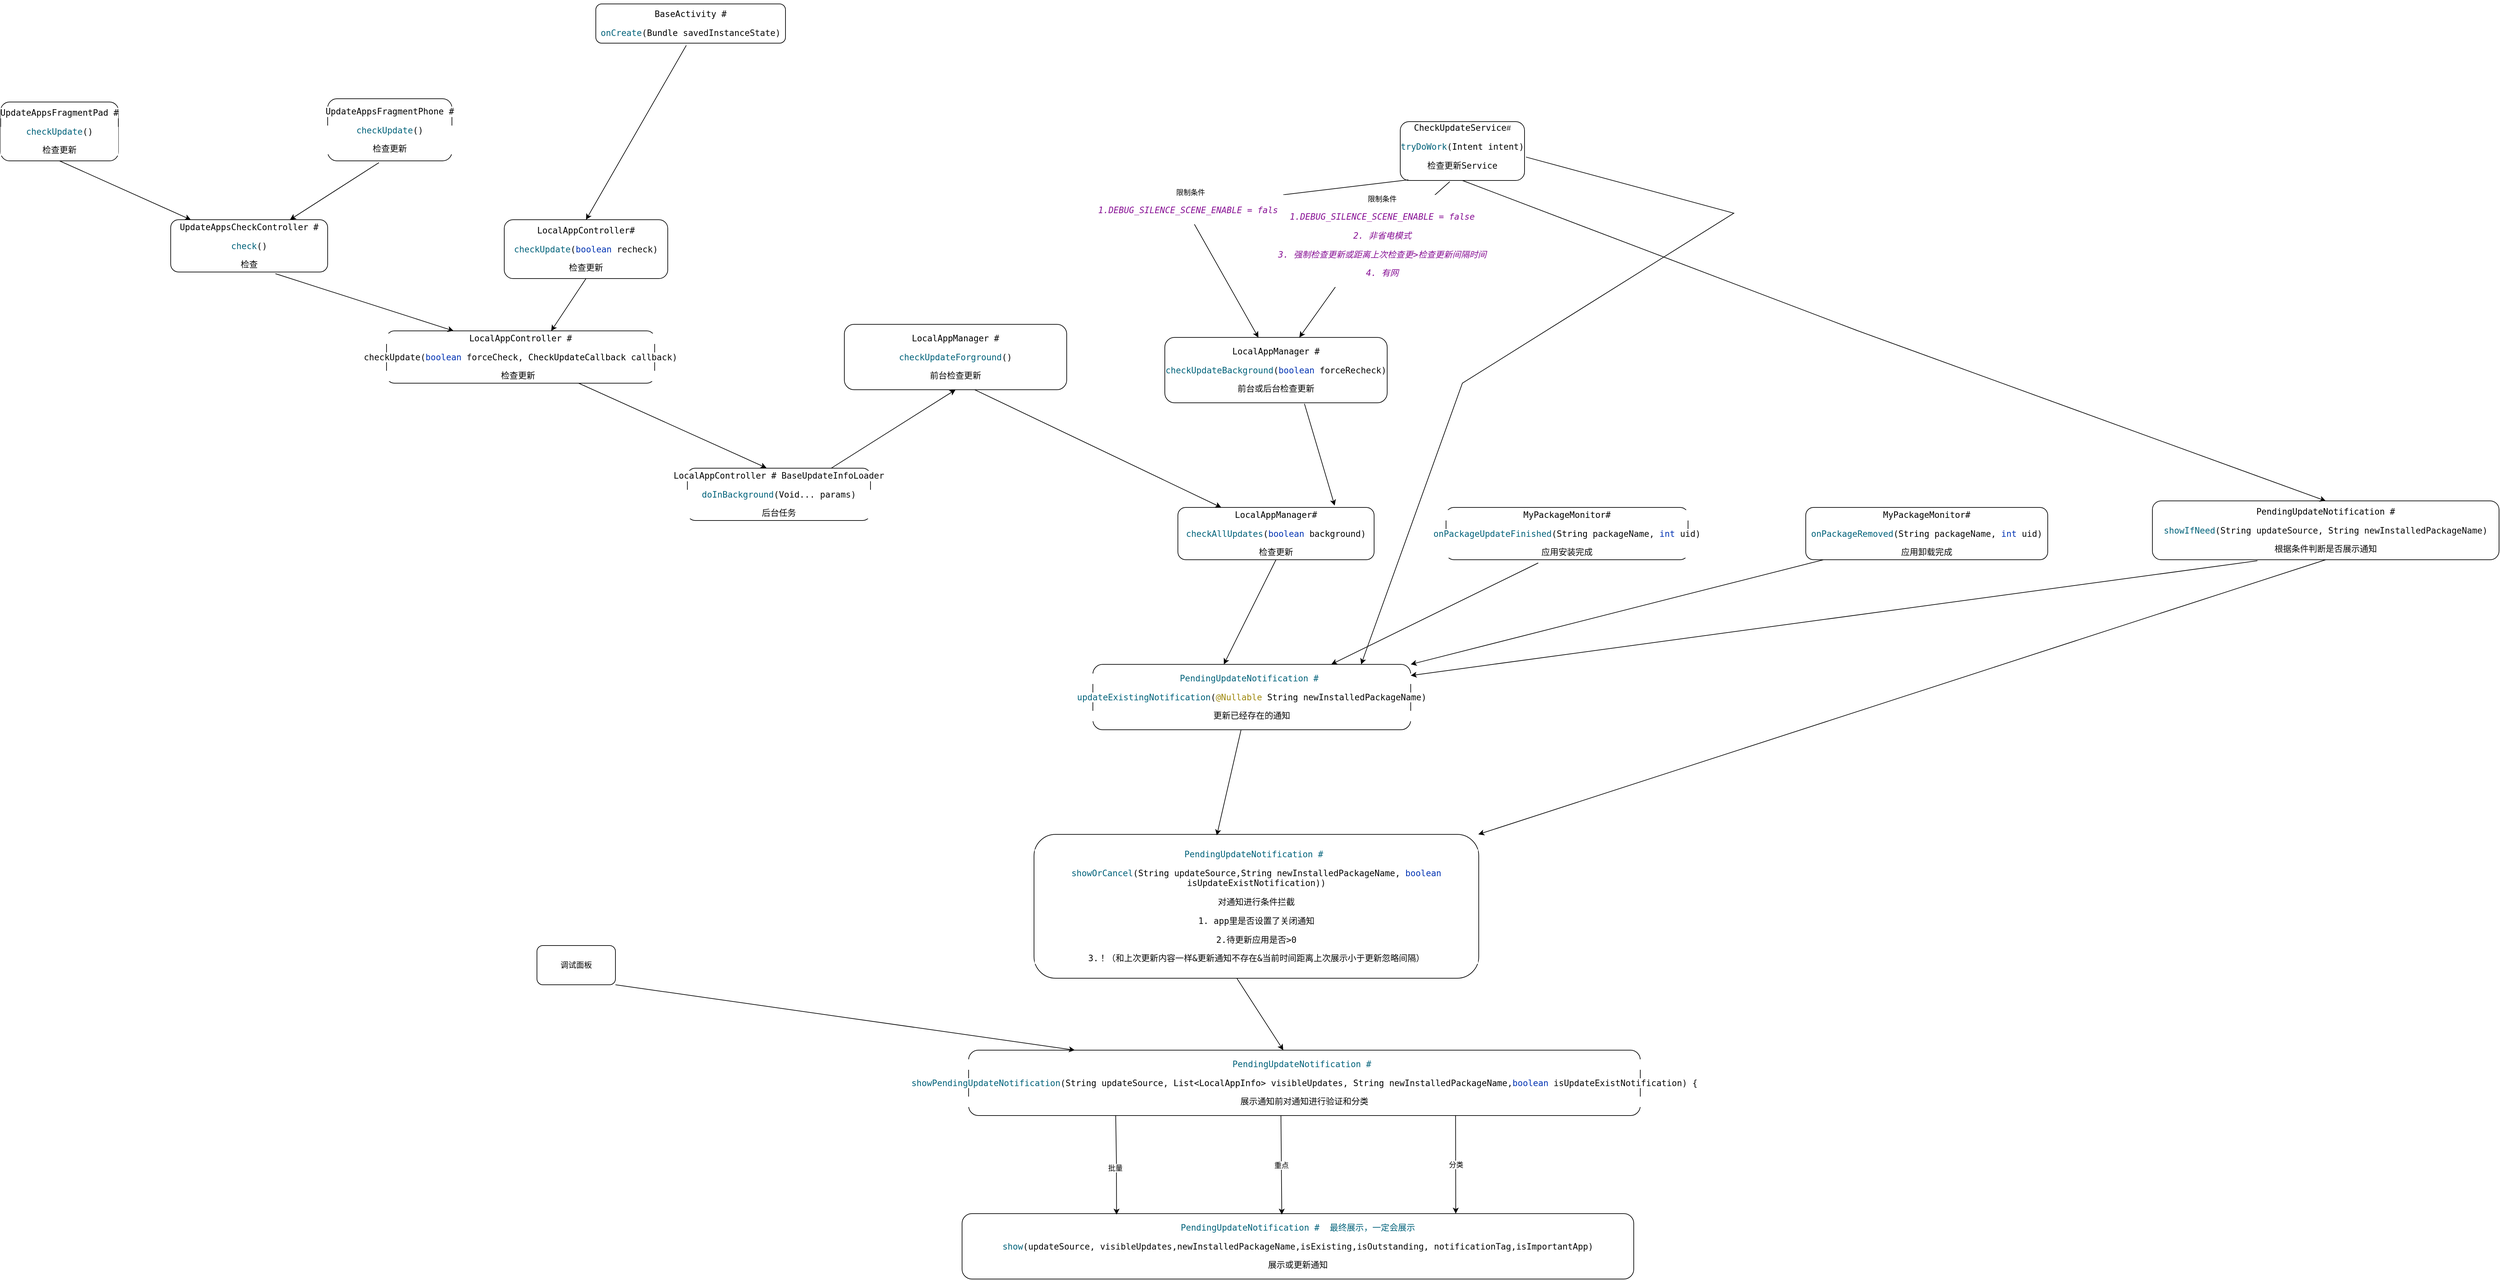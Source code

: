 <mxfile version="16.5.0" type="github">
  <diagram id="l4tcxmfZncSMQ29FKpY7" name="Page-1">
    <mxGraphModel dx="3201" dy="1974" grid="1" gridSize="10" guides="1" tooltips="1" connect="1" arrows="1" fold="1" page="1" pageScale="1" pageWidth="827" pageHeight="1169" math="0" shadow="0">
      <root>
        <mxCell id="0" />
        <mxCell id="1" parent="0" />
        <mxCell id="yh1fPblWoHR3ejIN9CGP-2" value="&lt;pre style=&quot;background-color: #ffffff ; color: #080808 ; font-family: &amp;#34;jetbrains mono&amp;#34; , monospace ; font-size: 9.8pt&quot;&gt;&lt;span style=&quot;color: #00627a&quot;&gt;PendingUpdateNotification # &lt;/span&gt;&lt;/pre&gt;&lt;pre style=&quot;background-color: #ffffff ; color: #080808 ; font-family: &amp;#34;jetbrains mono&amp;#34; , monospace ; font-size: 9.8pt&quot;&gt;&lt;span style=&quot;color: #00627a&quot;&gt;updateExistingNotification&lt;/span&gt;(&lt;span style=&quot;color: #9e880d&quot;&gt;@Nullable &lt;/span&gt;&lt;span style=&quot;color: #000000&quot;&gt;String &lt;/span&gt;newInstalledPackageName)&lt;/pre&gt;&lt;pre style=&quot;background-color: #ffffff ; color: #080808 ; font-family: &amp;#34;jetbrains mono&amp;#34; , monospace ; font-size: 9.8pt&quot;&gt;更新已经存在的通知&lt;/pre&gt;" style="rounded=1;whiteSpace=wrap;html=1;" vertex="1" parent="1">
          <mxGeometry x="190" y="280" width="486" height="100" as="geometry" />
        </mxCell>
        <mxCell id="yh1fPblWoHR3ejIN9CGP-3" value="&lt;span style=&quot;background-color: rgb(255 , 255 , 255) ; font-family: &amp;#34;jetbrains mono&amp;#34; , monospace ; font-size: 9.8pt&quot;&gt;CheckUpdateService&lt;/span&gt;#&lt;br&gt;&lt;pre style=&quot;background-color: #ffffff ; color: #080808 ; font-family: &amp;#34;jetbrains mono&amp;#34; , monospace ; font-size: 9.8pt&quot;&gt;&lt;span style=&quot;color: #00627a&quot;&gt;tryDoWork&lt;/span&gt;(&lt;span style=&quot;color: #000000&quot;&gt;Intent &lt;/span&gt;intent)&lt;/pre&gt;&lt;pre style=&quot;background-color: #ffffff ; color: #080808 ; font-family: &amp;#34;jetbrains mono&amp;#34; , monospace ; font-size: 9.8pt&quot;&gt;检查更新Service&lt;/pre&gt;" style="rounded=1;whiteSpace=wrap;html=1;" vertex="1" parent="1">
          <mxGeometry x="660" y="-550" width="190" height="90" as="geometry" />
        </mxCell>
        <mxCell id="yh1fPblWoHR3ejIN9CGP-4" value="&lt;pre style=&quot;background-color: #ffffff ; color: #080808 ; font-family: &amp;#34;jetbrains mono&amp;#34; , monospace ; font-size: 9.8pt&quot;&gt;&lt;pre style=&quot;font-family: &amp;#34;jetbrains mono&amp;#34; , monospace ; font-size: 9.8pt&quot;&gt;&lt;span style=&quot;color: #000000&quot;&gt;LocalAppManager#&lt;/span&gt;&lt;/pre&gt;&lt;/pre&gt;&lt;pre style=&quot;background-color: #ffffff ; color: #080808 ; font-family: &amp;#34;jetbrains mono&amp;#34; , monospace ; font-size: 9.8pt&quot;&gt;&lt;span style=&quot;color: #00627a&quot;&gt;checkAllUpdates&lt;/span&gt;(&lt;span style=&quot;color: #0033b3&quot;&gt;boolean &lt;/span&gt;background)&lt;/pre&gt;&lt;pre style=&quot;background-color: #ffffff ; color: #080808 ; font-family: &amp;#34;jetbrains mono&amp;#34; , monospace ; font-size: 9.8pt&quot;&gt;检查更新&lt;/pre&gt;" style="rounded=1;whiteSpace=wrap;html=1;" vertex="1" parent="1">
          <mxGeometry x="320" y="40" width="300" height="80" as="geometry" />
        </mxCell>
        <mxCell id="yh1fPblWoHR3ejIN9CGP-5" value="&lt;pre style=&quot;background-color: #ffffff ; color: #080808 ; font-family: &amp;#34;jetbrains mono&amp;#34; , monospace ; font-size: 9.8pt&quot;&gt;&lt;pre style=&quot;font-family: &amp;#34;jetbrains mono&amp;#34; , monospace ; font-size: 9.8pt&quot;&gt;&lt;span style=&quot;color: #000000&quot;&gt;MyPackageMonitor#&lt;/span&gt;&lt;/pre&gt;&lt;/pre&gt;&lt;pre style=&quot;background-color: #ffffff ; color: #080808 ; font-family: &amp;#34;jetbrains mono&amp;#34; , monospace ; font-size: 9.8pt&quot;&gt;&lt;pre style=&quot;font-family: &amp;#34;jetbrains mono&amp;#34; , monospace ; font-size: 9.8pt&quot;&gt;&lt;span style=&quot;color: #00627a&quot;&gt;onPackageUpdateFinished&lt;/span&gt;(&lt;span style=&quot;color: #000000&quot;&gt;String &lt;/span&gt;packageName, &lt;span style=&quot;color: #0033b3&quot;&gt;int &lt;/span&gt;uid)&lt;/pre&gt;&lt;pre style=&quot;font-family: &amp;#34;jetbrains mono&amp;#34; , monospace ; font-size: 9.8pt&quot;&gt;应用安装完成&lt;/pre&gt;&lt;/pre&gt;" style="rounded=1;whiteSpace=wrap;html=1;" vertex="1" parent="1">
          <mxGeometry x="730" y="40" width="370" height="80" as="geometry" />
        </mxCell>
        <mxCell id="yh1fPblWoHR3ejIN9CGP-6" value="&lt;pre style=&quot;background-color: #ffffff ; color: #080808 ; font-family: &amp;#34;jetbrains mono&amp;#34; , monospace ; font-size: 9.8pt&quot;&gt;&lt;pre style=&quot;font-family: &amp;#34;jetbrains mono&amp;#34; , monospace ; font-size: 9.8pt&quot;&gt;&lt;span style=&quot;color: #000000&quot;&gt;MyPackageMonitor#&lt;/span&gt;&lt;/pre&gt;&lt;/pre&gt;&lt;pre style=&quot;background-color: #ffffff ; color: #080808 ; font-family: &amp;#34;jetbrains mono&amp;#34; , monospace ; font-size: 9.8pt&quot;&gt;&lt;pre style=&quot;font-family: &amp;#34;jetbrains mono&amp;#34; , monospace ; font-size: 9.8pt&quot;&gt;&lt;span style=&quot;color: rgb(0 , 98 , 122) ; font-family: &amp;#34;jetbrains mono&amp;#34; , monospace ; font-size: 9.8pt&quot;&gt;onPackageRemoved&lt;/span&gt;(&lt;span style=&quot;color: #000000&quot;&gt;String &lt;/span&gt;packageName, &lt;span style=&quot;color: #0033b3&quot;&gt;int &lt;/span&gt;uid)&lt;/pre&gt;&lt;pre style=&quot;font-family: &amp;#34;jetbrains mono&amp;#34; , monospace ; font-size: 9.8pt&quot;&gt;应用卸载完成&lt;/pre&gt;&lt;/pre&gt;" style="rounded=1;whiteSpace=wrap;html=1;" vertex="1" parent="1">
          <mxGeometry x="1280" y="40" width="370" height="80" as="geometry" />
        </mxCell>
        <mxCell id="yh1fPblWoHR3ejIN9CGP-7" value="&lt;pre style=&quot;background-color: #ffffff ; color: #080808 ; font-family: &amp;#34;jetbrains mono&amp;#34; , monospace ; font-size: 9.8pt&quot;&gt;&lt;pre style=&quot;font-family: &amp;#34;jetbrains mono&amp;#34; , monospace ; font-size: 9.8pt&quot;&gt;&lt;pre style=&quot;font-family: &amp;#34;jetbrains mono&amp;#34; , monospace ; font-size: 9.8pt&quot;&gt;&lt;span style=&quot;color: #000000&quot;&gt;PendingUpdateNotification #&lt;/span&gt;&lt;/pre&gt;&lt;/pre&gt;&lt;pre style=&quot;font-family: &amp;#34;jetbrains mono&amp;#34; , monospace ; font-size: 9.8pt&quot;&gt;&lt;span style=&quot;color: #00627a&quot;&gt;showIfNeed&lt;/span&gt;(&lt;span style=&quot;color: #000000&quot;&gt;String &lt;/span&gt;updateSource, &lt;span style=&quot;color: #000000&quot;&gt;String &lt;/span&gt;newInstalledPackageName)&lt;/pre&gt;&lt;pre style=&quot;font-family: &amp;#34;jetbrains mono&amp;#34; , monospace ; font-size: 9.8pt&quot;&gt;根据条件判断是否展示通知&lt;/pre&gt;&lt;/pre&gt;" style="rounded=1;whiteSpace=wrap;html=1;" vertex="1" parent="1">
          <mxGeometry x="1810" y="30" width="530" height="90" as="geometry" />
        </mxCell>
        <mxCell id="yh1fPblWoHR3ejIN9CGP-8" value="" style="endArrow=classic;html=1;rounded=0;exitX=0.5;exitY=1;exitDx=0;exitDy=0;entryX=0.5;entryY=0;entryDx=0;entryDy=0;" edge="1" parent="1" source="yh1fPblWoHR3ejIN9CGP-3" target="yh1fPblWoHR3ejIN9CGP-7">
          <mxGeometry width="50" height="50" relative="1" as="geometry">
            <mxPoint x="380" y="100" as="sourcePoint" />
            <mxPoint x="430" y="50" as="targetPoint" />
            <Array as="points">
              <mxPoint x="1360" y="-230" />
            </Array>
          </mxGeometry>
        </mxCell>
        <mxCell id="yh1fPblWoHR3ejIN9CGP-9" value="&lt;pre style=&quot;background-color: #ffffff ; color: #080808 ; font-family: &amp;#34;jetbrains mono&amp;#34; , monospace ; font-size: 9.8pt&quot;&gt;&lt;pre style=&quot;font-family: &amp;#34;jetbrains mono&amp;#34; , monospace ; font-size: 9.8pt&quot;&gt;&lt;span style=&quot;color: #000000&quot;&gt;LocalAppManager #&lt;/span&gt;&lt;/pre&gt;&lt;/pre&gt;&lt;pre style=&quot;background-color: #ffffff ; color: #080808 ; font-family: &amp;#34;jetbrains mono&amp;#34; , monospace ; font-size: 9.8pt&quot;&gt;&lt;span style=&quot;color: #00627a&quot;&gt;checkUpdateBackground&lt;/span&gt;(&lt;span style=&quot;color: #0033b3&quot;&gt;boolean &lt;/span&gt;forceRecheck)&lt;/pre&gt;&lt;pre style=&quot;background-color: #ffffff ; color: #080808 ; font-family: &amp;#34;jetbrains mono&amp;#34; , monospace ; font-size: 9.8pt&quot;&gt;前台或后台检查更新&lt;/pre&gt;" style="rounded=1;whiteSpace=wrap;html=1;" vertex="1" parent="1">
          <mxGeometry x="300" y="-220" width="340" height="100" as="geometry" />
        </mxCell>
        <mxCell id="yh1fPblWoHR3ejIN9CGP-10" value="" style="endArrow=classic;html=1;rounded=0;exitX=0.065;exitY=0.989;exitDx=0;exitDy=0;exitPerimeter=0;entryX=0.421;entryY=0.002;entryDx=0;entryDy=0;entryPerimeter=0;" edge="1" parent="1" source="yh1fPblWoHR3ejIN9CGP-3" target="yh1fPblWoHR3ejIN9CGP-9">
          <mxGeometry width="50" height="50" relative="1" as="geometry">
            <mxPoint x="700" y="-220" as="sourcePoint" />
            <mxPoint x="750" y="-270" as="targetPoint" />
            <Array as="points">
              <mxPoint x="330" y="-420" />
            </Array>
          </mxGeometry>
        </mxCell>
        <mxCell id="yh1fPblWoHR3ejIN9CGP-11" value="限制条件&lt;br&gt;&lt;pre style=&quot;color: rgb(8 , 8 , 8) ; font-family: &amp;#34;jetbrains mono&amp;#34; , monospace ; font-size: 9.8pt&quot;&gt;&lt;span style=&quot;color: #871094 ; font-style: italic&quot;&gt;1.DEBUG_SILENCE_SCENE_ENABLE = false&lt;/span&gt;&lt;/pre&gt;" style="edgeLabel;html=1;align=center;verticalAlign=middle;resizable=0;points=[];" vertex="1" connectable="0" parent="yh1fPblWoHR3ejIN9CGP-10">
          <mxGeometry x="0.17" relative="1" as="geometry">
            <mxPoint as="offset" />
          </mxGeometry>
        </mxCell>
        <mxCell id="yh1fPblWoHR3ejIN9CGP-12" value="" style="endArrow=classic;html=1;rounded=0;exitX=0.398;exitY=1.021;exitDx=0;exitDy=0;exitPerimeter=0;" edge="1" parent="1" source="yh1fPblWoHR3ejIN9CGP-3" target="yh1fPblWoHR3ejIN9CGP-9">
          <mxGeometry width="50" height="50" relative="1" as="geometry">
            <mxPoint x="700" y="-220" as="sourcePoint" />
            <mxPoint x="750" y="-270" as="targetPoint" />
            <Array as="points">
              <mxPoint x="570" y="-310" />
            </Array>
          </mxGeometry>
        </mxCell>
        <mxCell id="yh1fPblWoHR3ejIN9CGP-14" value="限制条件&lt;br&gt;&lt;pre style=&quot;color: rgb(8 , 8 , 8) ; font-family: &amp;#34;jetbrains mono&amp;#34; , monospace ; font-size: 9.8pt&quot;&gt;&lt;span style=&quot;color: rgb(135 , 16 , 148) ; font-style: italic&quot;&gt;1.DEBUG_SILENCE_SCENE_ENABLE = false&lt;/span&gt;&lt;/pre&gt;&lt;pre style=&quot;color: rgb(8 , 8 , 8) ; font-family: &amp;#34;jetbrains mono&amp;#34; , monospace ; font-size: 9.8pt&quot;&gt;&lt;span style=&quot;color: rgb(135 , 16 , 148) ; font-style: italic&quot;&gt;2. 非省电模式&lt;/span&gt;&lt;/pre&gt;&lt;pre style=&quot;color: rgb(8 , 8 , 8) ; font-family: &amp;#34;jetbrains mono&amp;#34; , monospace ; font-size: 9.8pt&quot;&gt;&lt;span style=&quot;color: rgb(135 , 16 , 148) ; font-style: italic&quot;&gt;3. 强制检查更新或距离上次检查更&amp;gt;检查更新间隔时间&lt;/span&gt;&lt;/pre&gt;&lt;pre style=&quot;color: rgb(8 , 8 , 8) ; font-family: &amp;#34;jetbrains mono&amp;#34; , monospace ; font-size: 9.8pt&quot;&gt;&lt;span style=&quot;color: rgb(135 , 16 , 148) ; font-style: italic&quot;&gt;4. 有网&lt;/span&gt;&lt;/pre&gt;" style="edgeLabel;html=1;align=center;verticalAlign=middle;resizable=0;points=[];" vertex="1" connectable="0" parent="yh1fPblWoHR3ejIN9CGP-12">
          <mxGeometry x="-0.175" y="-2" relative="1" as="geometry">
            <mxPoint as="offset" />
          </mxGeometry>
        </mxCell>
        <mxCell id="yh1fPblWoHR3ejIN9CGP-15" value="&lt;pre style=&quot;background-color: #ffffff ; color: #080808 ; font-family: &amp;#34;jetbrains mono&amp;#34; , monospace ; font-size: 9.8pt&quot;&gt;&lt;span style=&quot;color: #000000&quot;&gt;LocalAppController # &lt;/span&gt;BaseUpdateInfoLoader&lt;/pre&gt;&lt;pre style=&quot;background-color: #ffffff ; color: #080808 ; font-family: &amp;#34;jetbrains mono&amp;#34; , monospace ; font-size: 9.8pt&quot;&gt;&lt;pre style=&quot;font-family: &amp;#34;jetbrains mono&amp;#34; , monospace ; font-size: 9.8pt&quot;&gt;&lt;span style=&quot;color: #00627a&quot;&gt;doInBackground&lt;/span&gt;(&lt;span style=&quot;color: #000000&quot;&gt;Void&lt;/span&gt;... params)&lt;/pre&gt;&lt;pre style=&quot;font-family: &amp;#34;jetbrains mono&amp;#34; , monospace ; font-size: 9.8pt&quot;&gt;后台任务&lt;/pre&gt;&lt;/pre&gt;" style="rounded=1;whiteSpace=wrap;html=1;" vertex="1" parent="1">
          <mxGeometry x="-430" y="-20" width="280" height="80" as="geometry" />
        </mxCell>
        <mxCell id="yh1fPblWoHR3ejIN9CGP-16" value="&lt;pre style=&quot;background-color: rgb(255 , 255 , 255) ; color: rgb(8 , 8 , 8) ; font-family: &amp;#34;jetbrains mono&amp;#34; , monospace ; font-size: 9.8pt&quot;&gt;&lt;span style=&quot;color: rgb(0 , 0 , 0)&quot;&gt;LocalAppController #&lt;/span&gt;&lt;/pre&gt;&lt;pre style=&quot;background-color: rgb(255 , 255 , 255) ; color: rgb(8 , 8 , 8) ; font-family: &amp;#34;jetbrains mono&amp;#34; , monospace ; font-size: 9.8pt&quot;&gt;checkUpdate&lt;span style=&quot;font-family: &amp;#34;jetbrains mono&amp;#34; , monospace ; font-size: 9.8pt&quot;&gt;(&lt;/span&gt;&lt;span style=&quot;font-family: &amp;#34;jetbrains mono&amp;#34; , monospace ; font-size: 9.8pt ; color: rgb(0 , 51 , 179)&quot;&gt;boolean &lt;/span&gt;&lt;span style=&quot;font-family: &amp;#34;jetbrains mono&amp;#34; , monospace ; font-size: 9.8pt&quot;&gt;forceCheck, &lt;/span&gt;&lt;span style=&quot;font-family: &amp;#34;jetbrains mono&amp;#34; , monospace ; font-size: 9.8pt ; color: rgb(0 , 0 , 0)&quot;&gt;CheckUpdateCallback &lt;/span&gt;&lt;span style=&quot;font-family: &amp;#34;jetbrains mono&amp;#34; , monospace ; font-size: 9.8pt&quot;&gt;callback)&lt;/span&gt;&lt;/pre&gt;&lt;pre style=&quot;background-color: rgb(255 , 255 , 255) ; color: rgb(8 , 8 , 8) ; font-family: &amp;#34;jetbrains mono&amp;#34; , monospace ; font-size: 9.8pt&quot;&gt;&lt;span style=&quot;color: rgb(0 , 0 , 0)&quot;&gt;检查更新 &lt;/span&gt;&lt;/pre&gt;" style="rounded=1;whiteSpace=wrap;html=1;" vertex="1" parent="1">
          <mxGeometry x="-890" y="-230" width="410" height="80" as="geometry" />
        </mxCell>
        <mxCell id="yh1fPblWoHR3ejIN9CGP-17" value="&lt;pre style=&quot;background-color: #ffffff ; color: #080808 ; font-family: &amp;#34;jetbrains mono&amp;#34; , monospace ; font-size: 9.8pt&quot;&gt;&lt;span style=&quot;color: #000000&quot;&gt;LocalAppController#&lt;/span&gt;&lt;/pre&gt;&lt;pre style=&quot;background-color: #ffffff ; color: #080808 ; font-family: &amp;#34;jetbrains mono&amp;#34; , monospace ; font-size: 9.8pt&quot;&gt;&lt;pre style=&quot;font-family: &amp;#34;jetbrains mono&amp;#34; , monospace ; font-size: 9.8pt&quot;&gt;&lt;span style=&quot;color: #00627a&quot;&gt;checkUpdate&lt;/span&gt;(&lt;span style=&quot;color: #0033b3&quot;&gt;boolean &lt;/span&gt;recheck)&lt;/pre&gt;&lt;pre style=&quot;font-family: &amp;#34;jetbrains mono&amp;#34; , monospace ; font-size: 9.8pt&quot;&gt;检查更新&lt;/pre&gt;&lt;/pre&gt;" style="rounded=1;whiteSpace=wrap;html=1;" vertex="1" parent="1">
          <mxGeometry x="-710" y="-400" width="250" height="90" as="geometry" />
        </mxCell>
        <mxCell id="yh1fPblWoHR3ejIN9CGP-18" value="&lt;pre style=&quot;background-color: #ffffff ; color: #080808 ; font-family: &amp;#34;jetbrains mono&amp;#34; , monospace ; font-size: 9.8pt&quot;&gt;&lt;span style=&quot;color: #000000&quot;&gt;UpdateAppsCheckController #&lt;/span&gt;&lt;/pre&gt;&lt;pre style=&quot;background-color: #ffffff ; color: #080808 ; font-family: &amp;#34;jetbrains mono&amp;#34; , monospace ; font-size: 9.8pt&quot;&gt;&lt;pre style=&quot;font-family: &amp;#34;jetbrains mono&amp;#34; , monospace ; font-size: 9.8pt&quot;&gt;&lt;span style=&quot;color: #00627a&quot;&gt;check&lt;/span&gt;()&lt;/pre&gt;&lt;pre style=&quot;font-family: &amp;#34;jetbrains mono&amp;#34; , monospace ; font-size: 9.8pt&quot;&gt;检查&lt;/pre&gt;&lt;/pre&gt;" style="rounded=1;whiteSpace=wrap;html=1;" vertex="1" parent="1">
          <mxGeometry x="-1220" y="-400" width="240" height="80" as="geometry" />
        </mxCell>
        <mxCell id="yh1fPblWoHR3ejIN9CGP-19" value="&lt;pre style=&quot;background-color: #ffffff ; color: #080808 ; font-family: &amp;#34;jetbrains mono&amp;#34; , monospace ; font-size: 9.8pt&quot;&gt;&lt;span style=&quot;color: #000000&quot;&gt;UpdateAppsFragmentPad #&lt;/span&gt;&lt;/pre&gt;&lt;pre style=&quot;background-color: #ffffff ; color: #080808 ; font-family: &amp;#34;jetbrains mono&amp;#34; , monospace ; font-size: 9.8pt&quot;&gt;&lt;pre style=&quot;font-family: &amp;#34;jetbrains mono&amp;#34; , monospace ; font-size: 9.8pt&quot;&gt;&lt;span style=&quot;color: #00627a&quot;&gt;checkUpdate&lt;/span&gt;()&lt;/pre&gt;&lt;pre style=&quot;font-family: &amp;#34;jetbrains mono&amp;#34; , monospace ; font-size: 9.8pt&quot;&gt;检查更新&lt;/pre&gt;&lt;/pre&gt;" style="rounded=1;whiteSpace=wrap;html=1;" vertex="1" parent="1">
          <mxGeometry x="-1480" y="-580" width="180" height="90" as="geometry" />
        </mxCell>
        <mxCell id="yh1fPblWoHR3ejIN9CGP-20" value="&lt;pre style=&quot;background-color: #ffffff ; color: #080808 ; font-family: &amp;#34;jetbrains mono&amp;#34; , monospace ; font-size: 9.8pt&quot;&gt;&lt;span style=&quot;color: #000000&quot;&gt;UpdateAppsFragmentPhone #&lt;/span&gt;&lt;/pre&gt;&lt;pre style=&quot;background-color: #ffffff ; color: #080808 ; font-family: &amp;#34;jetbrains mono&amp;#34; , monospace ; font-size: 9.8pt&quot;&gt;&lt;pre style=&quot;font-family: &amp;#34;jetbrains mono&amp;#34; , monospace ; font-size: 9.8pt&quot;&gt;&lt;span style=&quot;color: #00627a&quot;&gt;checkUpdate&lt;/span&gt;()&lt;/pre&gt;&lt;pre style=&quot;font-family: &amp;#34;jetbrains mono&amp;#34; , monospace ; font-size: 9.8pt&quot;&gt;检查更新&lt;/pre&gt;&lt;/pre&gt;" style="rounded=1;whiteSpace=wrap;html=1;" vertex="1" parent="1">
          <mxGeometry x="-980" y="-585" width="190" height="95" as="geometry" />
        </mxCell>
        <mxCell id="yh1fPblWoHR3ejIN9CGP-22" value="" style="endArrow=classic;html=1;rounded=0;exitX=0.5;exitY=1;exitDx=0;exitDy=0;" edge="1" parent="1" source="yh1fPblWoHR3ejIN9CGP-19" target="yh1fPblWoHR3ejIN9CGP-18">
          <mxGeometry width="50" height="50" relative="1" as="geometry">
            <mxPoint x="-900" y="-560" as="sourcePoint" />
            <mxPoint x="-850" y="-610" as="targetPoint" />
          </mxGeometry>
        </mxCell>
        <mxCell id="yh1fPblWoHR3ejIN9CGP-23" value="" style="endArrow=classic;html=1;rounded=0;exitX=0.413;exitY=1.028;exitDx=0;exitDy=0;exitPerimeter=0;" edge="1" parent="1" source="yh1fPblWoHR3ejIN9CGP-20" target="yh1fPblWoHR3ejIN9CGP-18">
          <mxGeometry width="50" height="50" relative="1" as="geometry">
            <mxPoint x="-900" y="-560" as="sourcePoint" />
            <mxPoint x="-850" y="-610" as="targetPoint" />
          </mxGeometry>
        </mxCell>
        <mxCell id="yh1fPblWoHR3ejIN9CGP-24" value="" style="endArrow=classic;html=1;rounded=0;exitX=0.667;exitY=1.031;exitDx=0;exitDy=0;exitPerimeter=0;entryX=0.25;entryY=0;entryDx=0;entryDy=0;" edge="1" parent="1" source="yh1fPblWoHR3ejIN9CGP-18" target="yh1fPblWoHR3ejIN9CGP-16">
          <mxGeometry width="50" height="50" relative="1" as="geometry">
            <mxPoint x="-900" y="-260" as="sourcePoint" />
            <mxPoint x="-850" y="-310" as="targetPoint" />
          </mxGeometry>
        </mxCell>
        <mxCell id="yh1fPblWoHR3ejIN9CGP-25" value="" style="endArrow=classic;html=1;rounded=0;exitX=0.5;exitY=1;exitDx=0;exitDy=0;entryX=0.614;entryY=0.002;entryDx=0;entryDy=0;entryPerimeter=0;" edge="1" parent="1" source="yh1fPblWoHR3ejIN9CGP-17" target="yh1fPblWoHR3ejIN9CGP-16">
          <mxGeometry width="50" height="50" relative="1" as="geometry">
            <mxPoint x="-900" y="-260" as="sourcePoint" />
            <mxPoint x="-850" y="-310" as="targetPoint" />
          </mxGeometry>
        </mxCell>
        <mxCell id="yh1fPblWoHR3ejIN9CGP-26" value="&lt;pre style=&quot;background-color: #ffffff ; color: #080808 ; font-family: &amp;#34;jetbrains mono&amp;#34; , monospace ; font-size: 9.8pt&quot;&gt;&lt;span style=&quot;color: #000000&quot;&gt;BaseActivity #&lt;/span&gt;&lt;/pre&gt;&lt;pre style=&quot;background-color: #ffffff ; color: #080808 ; font-family: &amp;#34;jetbrains mono&amp;#34; , monospace ; font-size: 9.8pt&quot;&gt;&lt;pre style=&quot;font-family: &amp;#34;jetbrains mono&amp;#34; , monospace ; font-size: 9.8pt&quot;&gt;&lt;span style=&quot;color: #00627a&quot;&gt;onCreate&lt;/span&gt;(&lt;span style=&quot;color: #000000&quot;&gt;Bundle &lt;/span&gt;savedInstanceState)&lt;/pre&gt;&lt;/pre&gt;" style="rounded=1;whiteSpace=wrap;html=1;" vertex="1" parent="1">
          <mxGeometry x="-570" y="-730" width="290" height="60" as="geometry" />
        </mxCell>
        <mxCell id="yh1fPblWoHR3ejIN9CGP-27" value="" style="endArrow=classic;html=1;rounded=0;exitX=0.477;exitY=1.056;exitDx=0;exitDy=0;exitPerimeter=0;entryX=0.5;entryY=0;entryDx=0;entryDy=0;" edge="1" parent="1" source="yh1fPblWoHR3ejIN9CGP-26" target="yh1fPblWoHR3ejIN9CGP-17">
          <mxGeometry width="50" height="50" relative="1" as="geometry">
            <mxPoint x="-640" y="-510" as="sourcePoint" />
            <mxPoint x="-590" y="-560" as="targetPoint" />
          </mxGeometry>
        </mxCell>
        <mxCell id="yh1fPblWoHR3ejIN9CGP-28" value="" style="endArrow=classic;html=1;rounded=0;entryX=0.432;entryY=-0.005;entryDx=0;entryDy=0;entryPerimeter=0;" edge="1" parent="1" source="yh1fPblWoHR3ejIN9CGP-16" target="yh1fPblWoHR3ejIN9CGP-15">
          <mxGeometry width="50" height="50" relative="1" as="geometry">
            <mxPoint x="-640" y="-40" as="sourcePoint" />
            <mxPoint x="-590" y="-90" as="targetPoint" />
          </mxGeometry>
        </mxCell>
        <mxCell id="yh1fPblWoHR3ejIN9CGP-29" value="" style="endArrow=classic;html=1;rounded=0;entryX=0.5;entryY=1;entryDx=0;entryDy=0;" edge="1" parent="1" target="yh1fPblWoHR3ejIN9CGP-30">
          <mxGeometry width="50" height="50" relative="1" as="geometry">
            <mxPoint x="-210" y="-20" as="sourcePoint" />
            <mxPoint x="-160" y="-70" as="targetPoint" />
          </mxGeometry>
        </mxCell>
        <mxCell id="yh1fPblWoHR3ejIN9CGP-30" value="&lt;pre style=&quot;background-color: #ffffff ; color: #080808 ; font-family: &amp;#34;jetbrains mono&amp;#34; , monospace ; font-size: 9.8pt&quot;&gt;&lt;pre style=&quot;font-family: &amp;#34;jetbrains mono&amp;#34; , monospace ; font-size: 9.8pt&quot;&gt;&lt;span style=&quot;color: #000000&quot;&gt;LocalAppManager #&lt;/span&gt;&lt;/pre&gt;&lt;/pre&gt;&lt;pre style=&quot;background-color: #ffffff ; color: #080808 ; font-family: &amp;#34;jetbrains mono&amp;#34; , monospace ; font-size: 9.8pt&quot;&gt;&lt;span style=&quot;color: rgb(0 , 98 , 122) ; font-family: &amp;#34;jetbrains mono&amp;#34; , monospace ; font-size: 9.8pt&quot;&gt;checkUpdateForground&lt;/span&gt;()&lt;/pre&gt;&lt;pre style=&quot;background-color: #ffffff ; color: #080808 ; font-family: &amp;#34;jetbrains mono&amp;#34; , monospace ; font-size: 9.8pt&quot;&gt;前台检查更新&lt;/pre&gt;" style="rounded=1;whiteSpace=wrap;html=1;" vertex="1" parent="1">
          <mxGeometry x="-190" y="-240" width="340" height="100" as="geometry" />
        </mxCell>
        <mxCell id="yh1fPblWoHR3ejIN9CGP-31" value="" style="endArrow=classic;html=1;rounded=0;exitX=0.585;exitY=0.998;exitDx=0;exitDy=0;exitPerimeter=0;" edge="1" parent="1" source="yh1fPblWoHR3ejIN9CGP-30" target="yh1fPblWoHR3ejIN9CGP-4">
          <mxGeometry width="50" height="50" relative="1" as="geometry">
            <mxPoint x="50" y="-20" as="sourcePoint" />
            <mxPoint x="100" y="-70" as="targetPoint" />
          </mxGeometry>
        </mxCell>
        <mxCell id="yh1fPblWoHR3ejIN9CGP-32" value="" style="endArrow=classic;html=1;rounded=0;exitX=0.628;exitY=1.015;exitDx=0;exitDy=0;exitPerimeter=0;entryX=0.799;entryY=-0.036;entryDx=0;entryDy=0;entryPerimeter=0;" edge="1" parent="1" source="yh1fPblWoHR3ejIN9CGP-9" target="yh1fPblWoHR3ejIN9CGP-4">
          <mxGeometry width="50" height="50" relative="1" as="geometry">
            <mxPoint x="490" y="-10" as="sourcePoint" />
            <mxPoint x="540" y="-60" as="targetPoint" />
          </mxGeometry>
        </mxCell>
        <mxCell id="yh1fPblWoHR3ejIN9CGP-33" value="" style="endArrow=classic;html=1;rounded=0;exitX=0.5;exitY=1;exitDx=0;exitDy=0;entryX=0.412;entryY=0;entryDx=0;entryDy=0;entryPerimeter=0;" edge="1" parent="1" source="yh1fPblWoHR3ejIN9CGP-4" target="yh1fPblWoHR3ejIN9CGP-2">
          <mxGeometry width="50" height="50" relative="1" as="geometry">
            <mxPoint x="300" y="190" as="sourcePoint" />
            <mxPoint x="350" y="140" as="targetPoint" />
          </mxGeometry>
        </mxCell>
        <mxCell id="yh1fPblWoHR3ejIN9CGP-34" value="" style="endArrow=classic;html=1;rounded=0;exitX=1.012;exitY=0.602;exitDx=0;exitDy=0;exitPerimeter=0;entryX=0.844;entryY=0;entryDx=0;entryDy=0;entryPerimeter=0;" edge="1" parent="1" source="yh1fPblWoHR3ejIN9CGP-3" target="yh1fPblWoHR3ejIN9CGP-2">
          <mxGeometry width="50" height="50" relative="1" as="geometry">
            <mxPoint x="920" y="-250" as="sourcePoint" />
            <mxPoint x="970" y="-300" as="targetPoint" />
            <Array as="points">
              <mxPoint x="1170" y="-410" />
              <mxPoint x="755" y="-150" />
            </Array>
          </mxGeometry>
        </mxCell>
        <mxCell id="yh1fPblWoHR3ejIN9CGP-35" value="" style="endArrow=classic;html=1;rounded=0;entryX=1;entryY=0;entryDx=0;entryDy=0;" edge="1" parent="1" source="yh1fPblWoHR3ejIN9CGP-6" target="yh1fPblWoHR3ejIN9CGP-2">
          <mxGeometry width="50" height="50" relative="1" as="geometry">
            <mxPoint x="1250" y="270" as="sourcePoint" />
            <mxPoint x="1300" y="220" as="targetPoint" />
          </mxGeometry>
        </mxCell>
        <mxCell id="yh1fPblWoHR3ejIN9CGP-36" value="" style="endArrow=classic;html=1;rounded=0;exitX=0.381;exitY=1.061;exitDx=0;exitDy=0;exitPerimeter=0;entryX=0.75;entryY=0;entryDx=0;entryDy=0;" edge="1" parent="1" source="yh1fPblWoHR3ejIN9CGP-5" target="yh1fPblWoHR3ejIN9CGP-2">
          <mxGeometry width="50" height="50" relative="1" as="geometry">
            <mxPoint x="800" y="230" as="sourcePoint" />
            <mxPoint x="850" y="180" as="targetPoint" />
          </mxGeometry>
        </mxCell>
        <mxCell id="yh1fPblWoHR3ejIN9CGP-37" value="" style="endArrow=classic;html=1;rounded=0;exitX=0.303;exitY=1.017;exitDx=0;exitDy=0;exitPerimeter=0;" edge="1" parent="1" source="yh1fPblWoHR3ejIN9CGP-7" target="yh1fPblWoHR3ejIN9CGP-2">
          <mxGeometry width="50" height="50" relative="1" as="geometry">
            <mxPoint x="1980" y="270" as="sourcePoint" />
            <mxPoint x="2030" y="220" as="targetPoint" />
          </mxGeometry>
        </mxCell>
        <mxCell id="yh1fPblWoHR3ejIN9CGP-38" value="&lt;pre style=&quot;background-color: #ffffff ; color: #080808 ; font-family: &amp;#34;jetbrains mono&amp;#34; , monospace ; font-size: 9.8pt&quot;&gt;&lt;span style=&quot;color: #00627a&quot;&gt;PendingUpdateNotification # &lt;/span&gt;&lt;/pre&gt;&lt;pre style=&quot;background-color: #ffffff ; color: #080808 ; font-family: &amp;#34;jetbrains mono&amp;#34; , monospace ; font-size: 9.8pt&quot;&gt;&lt;span style=&quot;color: #00627a&quot;&gt;showOrCancel&lt;/span&gt;(&lt;span style=&quot;color: #000000&quot;&gt;String &lt;/span&gt;updateSource,&lt;span style=&quot;color: #000000&quot;&gt;String &lt;/span&gt;newInstalledPackageName, &lt;span style=&quot;font-size: 9.8pt ; white-space: normal ; color: rgb(0 , 51 , 179)&quot;&gt;boolean &lt;/span&gt;&lt;span style=&quot;font-size: 9.8pt ; white-space: normal&quot;&gt;isUpdateExistNotification)&lt;/span&gt;&lt;span style=&quot;font-family: &amp;#34;jetbrains mono&amp;#34; , monospace ; font-size: 9.8pt ; white-space: normal&quot;&gt;)&lt;/span&gt;&lt;/pre&gt;&lt;pre style=&quot;background-color: #ffffff ; color: #080808 ; font-family: &amp;#34;jetbrains mono&amp;#34; , monospace ; font-size: 9.8pt&quot;&gt;对通知进行条件拦截&lt;/pre&gt;&lt;pre style=&quot;background-color: #ffffff ; color: #080808 ; font-family: &amp;#34;jetbrains mono&amp;#34; , monospace ; font-size: 9.8pt&quot;&gt;1. app里是否设置了关闭通知&lt;/pre&gt;&lt;pre style=&quot;background-color: #ffffff ; color: #080808 ; font-family: &amp;#34;jetbrains mono&amp;#34; , monospace ; font-size: 9.8pt&quot;&gt;2.待更新应用是否&amp;gt;0&lt;/pre&gt;&lt;pre style=&quot;background-color: #ffffff ; color: #080808 ; font-family: &amp;#34;jetbrains mono&amp;#34; , monospace ; font-size: 9.8pt&quot;&gt;3.！（和上次更新内容一样&amp;amp;更新通知不存在&amp;amp;当前时间距离上次展示小于更新忽略间隔）&lt;/pre&gt;" style="rounded=1;whiteSpace=wrap;html=1;" vertex="1" parent="1">
          <mxGeometry x="100" y="540" width="680" height="220" as="geometry" />
        </mxCell>
        <mxCell id="yh1fPblWoHR3ejIN9CGP-39" value="" style="endArrow=classic;html=1;rounded=0;exitX=0.466;exitY=1.006;exitDx=0;exitDy=0;exitPerimeter=0;entryX=0.411;entryY=0.007;entryDx=0;entryDy=0;entryPerimeter=0;" edge="1" parent="1" source="yh1fPblWoHR3ejIN9CGP-2" target="yh1fPblWoHR3ejIN9CGP-38">
          <mxGeometry width="50" height="50" relative="1" as="geometry">
            <mxPoint x="530" y="530" as="sourcePoint" />
            <mxPoint x="580" y="480" as="targetPoint" />
          </mxGeometry>
        </mxCell>
        <mxCell id="yh1fPblWoHR3ejIN9CGP-40" value="" style="endArrow=classic;html=1;rounded=0;exitX=0.5;exitY=1;exitDx=0;exitDy=0;" edge="1" parent="1" source="yh1fPblWoHR3ejIN9CGP-7" target="yh1fPblWoHR3ejIN9CGP-38">
          <mxGeometry width="50" height="50" relative="1" as="geometry">
            <mxPoint x="1820" y="430" as="sourcePoint" />
            <mxPoint x="1870" y="380" as="targetPoint" />
          </mxGeometry>
        </mxCell>
        <mxCell id="yh1fPblWoHR3ejIN9CGP-41" value="&lt;pre style=&quot;background-color: #ffffff ; color: #080808 ; font-family: &amp;#34;jetbrains mono&amp;#34; , monospace ; font-size: 9.8pt&quot;&gt;&lt;span style=&quot;color: #00627a&quot;&gt;PendingUpdateNotification # &lt;/span&gt;&lt;/pre&gt;&lt;pre style=&quot;background-color: #ffffff ; color: #080808 ; font-family: &amp;#34;jetbrains mono&amp;#34; , monospace ; font-size: 9.8pt&quot;&gt;&lt;pre style=&quot;font-family: &amp;#34;jetbrains mono&amp;#34; , monospace ; font-size: 9.8pt&quot;&gt;&lt;span style=&quot;color: #00627a&quot;&gt;showPendingUpdateNotification&lt;/span&gt;(&lt;span style=&quot;color: #000000&quot;&gt;String &lt;/span&gt;updateSource, &lt;span style=&quot;color: #000000&quot;&gt;List&lt;/span&gt;&amp;lt;&lt;span style=&quot;color: #000000&quot;&gt;LocalAppInfo&lt;/span&gt;&amp;gt; visibleUpdates, &lt;span style=&quot;color: #000000&quot;&gt;String &lt;/span&gt;newInstalledPackageName,&lt;span style=&quot;color: #0033b3&quot;&gt;boolean &lt;/span&gt;isUpdateExistNotification) {&lt;/pre&gt;&lt;/pre&gt;&lt;pre style=&quot;background-color: #ffffff ; color: #080808 ; font-family: &amp;#34;jetbrains mono&amp;#34; , monospace ; font-size: 9.8pt&quot;&gt;展示通知前对通知进行验证和分类&lt;/pre&gt;" style="rounded=1;whiteSpace=wrap;html=1;" vertex="1" parent="1">
          <mxGeometry y="870" width="1027" height="100" as="geometry" />
        </mxCell>
        <mxCell id="yh1fPblWoHR3ejIN9CGP-42" value="" style="endArrow=classic;html=1;rounded=0;exitX=0.456;exitY=1;exitDx=0;exitDy=0;exitPerimeter=0;" edge="1" parent="1" source="yh1fPblWoHR3ejIN9CGP-38" target="yh1fPblWoHR3ejIN9CGP-41">
          <mxGeometry width="50" height="50" relative="1" as="geometry">
            <mxPoint x="440" y="820" as="sourcePoint" />
            <mxPoint x="490" y="770" as="targetPoint" />
          </mxGeometry>
        </mxCell>
        <mxCell id="yh1fPblWoHR3ejIN9CGP-43" value="调试面板" style="rounded=1;whiteSpace=wrap;html=1;" vertex="1" parent="1">
          <mxGeometry x="-660" y="710" width="120" height="60" as="geometry" />
        </mxCell>
        <mxCell id="yh1fPblWoHR3ejIN9CGP-44" value="" style="endArrow=classic;html=1;rounded=0;exitX=1;exitY=1;exitDx=0;exitDy=0;" edge="1" parent="1" source="yh1fPblWoHR3ejIN9CGP-43" target="yh1fPblWoHR3ejIN9CGP-41">
          <mxGeometry width="50" height="50" relative="1" as="geometry">
            <mxPoint x="-300" y="900" as="sourcePoint" />
            <mxPoint x="-250" y="850" as="targetPoint" />
          </mxGeometry>
        </mxCell>
        <mxCell id="yh1fPblWoHR3ejIN9CGP-45" value="&lt;pre style=&quot;background-color: #ffffff ; color: #080808 ; font-family: &amp;#34;jetbrains mono&amp;#34; , monospace ; font-size: 9.8pt&quot;&gt;&lt;span style=&quot;color: #00627a&quot;&gt;PendingUpdateNotification #  最终展示，一定会展示&lt;/span&gt;&lt;/pre&gt;&lt;pre style=&quot;background-color: #ffffff ; color: #080808 ; font-family: &amp;#34;jetbrains mono&amp;#34; , monospace ; font-size: 9.8pt&quot;&gt;&lt;pre style=&quot;font-family: &amp;#34;jetbrains mono&amp;#34; , monospace ; font-size: 9.8pt&quot;&gt;&lt;pre style=&quot;font-family: &amp;#34;jetbrains mono&amp;#34; , monospace ; font-size: 9.8pt&quot;&gt;&lt;span style=&quot;color: #00627a&quot;&gt;show&lt;/span&gt;(updateSource, visibleUpdates,newInstalledPackageName,isExisting,isOutstanding, notificationTag,isImportantApp)&lt;/pre&gt;&lt;/pre&gt;&lt;/pre&gt;&lt;pre style=&quot;background-color: #ffffff ; color: #080808 ; font-family: &amp;#34;jetbrains mono&amp;#34; , monospace ; font-size: 9.8pt&quot;&gt;展示或更新通知&lt;/pre&gt;" style="rounded=1;whiteSpace=wrap;html=1;" vertex="1" parent="1">
          <mxGeometry x="-10" y="1120" width="1027" height="100" as="geometry" />
        </mxCell>
        <mxCell id="yh1fPblWoHR3ejIN9CGP-46" value="" style="endArrow=classic;html=1;rounded=0;entryX=0.23;entryY=0.015;entryDx=0;entryDy=0;entryPerimeter=0;exitX=0.219;exitY=0.996;exitDx=0;exitDy=0;exitPerimeter=0;" edge="1" parent="1" source="yh1fPblWoHR3ejIN9CGP-41" target="yh1fPblWoHR3ejIN9CGP-45">
          <mxGeometry width="50" height="50" relative="1" as="geometry">
            <mxPoint x="226" y="980" as="sourcePoint" />
            <mxPoint x="540" y="990" as="targetPoint" />
            <Array as="points">
              <mxPoint x="226" y="1040" />
            </Array>
          </mxGeometry>
        </mxCell>
        <mxCell id="yh1fPblWoHR3ejIN9CGP-47" value="批量" style="edgeLabel;html=1;align=center;verticalAlign=middle;resizable=0;points=[];" vertex="1" connectable="0" parent="yh1fPblWoHR3ejIN9CGP-46">
          <mxGeometry x="0.053" y="-2" relative="1" as="geometry">
            <mxPoint as="offset" />
          </mxGeometry>
        </mxCell>
        <mxCell id="yh1fPblWoHR3ejIN9CGP-48" value="重点" style="endArrow=classic;html=1;rounded=0;exitX=0.465;exitY=0.996;exitDx=0;exitDy=0;exitPerimeter=0;entryX=0.476;entryY=0.015;entryDx=0;entryDy=0;entryPerimeter=0;" edge="1" parent="1" source="yh1fPblWoHR3ejIN9CGP-41" target="yh1fPblWoHR3ejIN9CGP-45">
          <mxGeometry width="50" height="50" relative="1" as="geometry">
            <mxPoint x="450" y="1040" as="sourcePoint" />
            <mxPoint x="500" y="990" as="targetPoint" />
            <Array as="points" />
          </mxGeometry>
        </mxCell>
        <mxCell id="yh1fPblWoHR3ejIN9CGP-49" value="分类" style="endArrow=classic;html=1;rounded=0;exitX=0.725;exitY=0.996;exitDx=0;exitDy=0;exitPerimeter=0;entryX=0.735;entryY=0;entryDx=0;entryDy=0;entryPerimeter=0;" edge="1" parent="1" source="yh1fPblWoHR3ejIN9CGP-41" target="yh1fPblWoHR3ejIN9CGP-45">
          <mxGeometry width="50" height="50" relative="1" as="geometry">
            <mxPoint x="740" y="1060" as="sourcePoint" />
            <mxPoint x="790" y="1010" as="targetPoint" />
          </mxGeometry>
        </mxCell>
      </root>
    </mxGraphModel>
  </diagram>
</mxfile>
